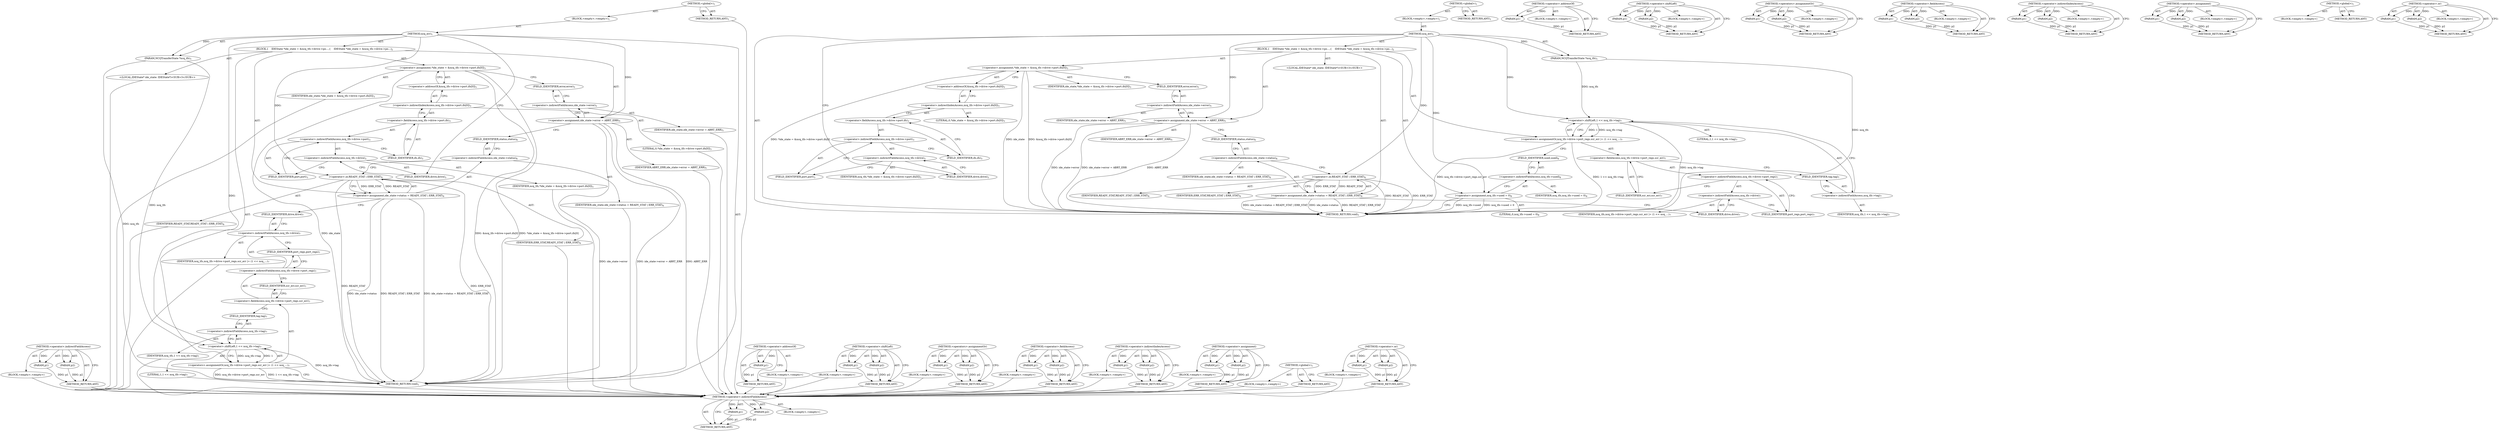 digraph "&lt;operator&gt;.or" {
vulnerable_89 [label=<(METHOD,&lt;operator&gt;.indirectFieldAccess)>];
vulnerable_90 [label=<(PARAM,p1)>];
vulnerable_91 [label=<(PARAM,p2)>];
vulnerable_92 [label=<(BLOCK,&lt;empty&gt;,&lt;empty&gt;)>];
vulnerable_93 [label=<(METHOD_RETURN,ANY)>];
vulnerable_6 [label=<(METHOD,&lt;global&gt;)<SUB>1</SUB>>];
vulnerable_7 [label=<(BLOCK,&lt;empty&gt;,&lt;empty&gt;)<SUB>1</SUB>>];
vulnerable_8 [label=<(METHOD,ncq_err)<SUB>1</SUB>>];
vulnerable_9 [label=<(PARAM,NCQTransferState *ncq_tfs)<SUB>1</SUB>>];
vulnerable_10 [label=<(BLOCK,{
    IDEState *ide_state = &amp;ncq_tfs-&gt;drive-&gt;po...,{
    IDEState *ide_state = &amp;ncq_tfs-&gt;drive-&gt;po...)<SUB>2</SUB>>];
vulnerable_11 [label="<(LOCAL,IDEState* ide_state: IDEState*)<SUB>3</SUB>>"];
vulnerable_12 [label=<(&lt;operator&gt;.assignment,*ide_state = &amp;ncq_tfs-&gt;drive-&gt;port.ifs[0])<SUB>3</SUB>>];
vulnerable_13 [label=<(IDENTIFIER,ide_state,*ide_state = &amp;ncq_tfs-&gt;drive-&gt;port.ifs[0])<SUB>3</SUB>>];
vulnerable_14 [label=<(&lt;operator&gt;.addressOf,&amp;ncq_tfs-&gt;drive-&gt;port.ifs[0])<SUB>3</SUB>>];
vulnerable_15 [label=<(&lt;operator&gt;.indirectIndexAccess,ncq_tfs-&gt;drive-&gt;port.ifs[0])<SUB>3</SUB>>];
vulnerable_16 [label=<(&lt;operator&gt;.fieldAccess,ncq_tfs-&gt;drive-&gt;port.ifs)<SUB>3</SUB>>];
vulnerable_17 [label=<(&lt;operator&gt;.indirectFieldAccess,ncq_tfs-&gt;drive-&gt;port)<SUB>3</SUB>>];
vulnerable_18 [label=<(&lt;operator&gt;.indirectFieldAccess,ncq_tfs-&gt;drive)<SUB>3</SUB>>];
vulnerable_19 [label=<(IDENTIFIER,ncq_tfs,*ide_state = &amp;ncq_tfs-&gt;drive-&gt;port.ifs[0])<SUB>3</SUB>>];
vulnerable_20 [label=<(FIELD_IDENTIFIER,drive,drive)<SUB>3</SUB>>];
vulnerable_21 [label=<(FIELD_IDENTIFIER,port,port)<SUB>3</SUB>>];
vulnerable_22 [label=<(FIELD_IDENTIFIER,ifs,ifs)<SUB>3</SUB>>];
vulnerable_23 [label=<(LITERAL,0,*ide_state = &amp;ncq_tfs-&gt;drive-&gt;port.ifs[0])<SUB>3</SUB>>];
vulnerable_24 [label=<(&lt;operator&gt;.assignment,ide_state-&gt;error = ABRT_ERR)<SUB>5</SUB>>];
vulnerable_25 [label=<(&lt;operator&gt;.indirectFieldAccess,ide_state-&gt;error)<SUB>5</SUB>>];
vulnerable_26 [label=<(IDENTIFIER,ide_state,ide_state-&gt;error = ABRT_ERR)<SUB>5</SUB>>];
vulnerable_27 [label=<(FIELD_IDENTIFIER,error,error)<SUB>5</SUB>>];
vulnerable_28 [label=<(IDENTIFIER,ABRT_ERR,ide_state-&gt;error = ABRT_ERR)<SUB>5</SUB>>];
vulnerable_29 [label=<(&lt;operator&gt;.assignment,ide_state-&gt;status = READY_STAT | ERR_STAT)<SUB>6</SUB>>];
vulnerable_30 [label=<(&lt;operator&gt;.indirectFieldAccess,ide_state-&gt;status)<SUB>6</SUB>>];
vulnerable_31 [label=<(IDENTIFIER,ide_state,ide_state-&gt;status = READY_STAT | ERR_STAT)<SUB>6</SUB>>];
vulnerable_32 [label=<(FIELD_IDENTIFIER,status,status)<SUB>6</SUB>>];
vulnerable_33 [label=<(&lt;operator&gt;.or,READY_STAT | ERR_STAT)<SUB>6</SUB>>];
vulnerable_34 [label=<(IDENTIFIER,READY_STAT,READY_STAT | ERR_STAT)<SUB>6</SUB>>];
vulnerable_35 [label=<(IDENTIFIER,ERR_STAT,READY_STAT | ERR_STAT)<SUB>6</SUB>>];
vulnerable_36 [label=<(&lt;operators&gt;.assignmentOr,ncq_tfs-&gt;drive-&gt;port_regs.scr_err |= (1 &lt;&lt; ncq_...)<SUB>7</SUB>>];
vulnerable_37 [label=<(&lt;operator&gt;.fieldAccess,ncq_tfs-&gt;drive-&gt;port_regs.scr_err)<SUB>7</SUB>>];
vulnerable_38 [label=<(&lt;operator&gt;.indirectFieldAccess,ncq_tfs-&gt;drive-&gt;port_regs)<SUB>7</SUB>>];
vulnerable_39 [label=<(&lt;operator&gt;.indirectFieldAccess,ncq_tfs-&gt;drive)<SUB>7</SUB>>];
vulnerable_40 [label=<(IDENTIFIER,ncq_tfs,ncq_tfs-&gt;drive-&gt;port_regs.scr_err |= (1 &lt;&lt; ncq_...)<SUB>7</SUB>>];
vulnerable_41 [label=<(FIELD_IDENTIFIER,drive,drive)<SUB>7</SUB>>];
vulnerable_42 [label=<(FIELD_IDENTIFIER,port_regs,port_regs)<SUB>7</SUB>>];
vulnerable_43 [label=<(FIELD_IDENTIFIER,scr_err,scr_err)<SUB>7</SUB>>];
vulnerable_44 [label=<(&lt;operator&gt;.shiftLeft,1 &lt;&lt; ncq_tfs-&gt;tag)<SUB>7</SUB>>];
vulnerable_45 [label=<(LITERAL,1,1 &lt;&lt; ncq_tfs-&gt;tag)<SUB>7</SUB>>];
vulnerable_46 [label=<(&lt;operator&gt;.indirectFieldAccess,ncq_tfs-&gt;tag)<SUB>7</SUB>>];
vulnerable_47 [label=<(IDENTIFIER,ncq_tfs,1 &lt;&lt; ncq_tfs-&gt;tag)<SUB>7</SUB>>];
vulnerable_48 [label=<(FIELD_IDENTIFIER,tag,tag)<SUB>7</SUB>>];
vulnerable_49 [label=<(METHOD_RETURN,void)<SUB>1</SUB>>];
vulnerable_51 [label=<(METHOD_RETURN,ANY)<SUB>1</SUB>>];
vulnerable_75 [label=<(METHOD,&lt;operator&gt;.addressOf)>];
vulnerable_76 [label=<(PARAM,p1)>];
vulnerable_77 [label=<(BLOCK,&lt;empty&gt;,&lt;empty&gt;)>];
vulnerable_78 [label=<(METHOD_RETURN,ANY)>];
vulnerable_104 [label=<(METHOD,&lt;operator&gt;.shiftLeft)>];
vulnerable_105 [label=<(PARAM,p1)>];
vulnerable_106 [label=<(PARAM,p2)>];
vulnerable_107 [label=<(BLOCK,&lt;empty&gt;,&lt;empty&gt;)>];
vulnerable_108 [label=<(METHOD_RETURN,ANY)>];
vulnerable_99 [label=<(METHOD,&lt;operators&gt;.assignmentOr)>];
vulnerable_100 [label=<(PARAM,p1)>];
vulnerable_101 [label=<(PARAM,p2)>];
vulnerable_102 [label=<(BLOCK,&lt;empty&gt;,&lt;empty&gt;)>];
vulnerable_103 [label=<(METHOD_RETURN,ANY)>];
vulnerable_84 [label=<(METHOD,&lt;operator&gt;.fieldAccess)>];
vulnerable_85 [label=<(PARAM,p1)>];
vulnerable_86 [label=<(PARAM,p2)>];
vulnerable_87 [label=<(BLOCK,&lt;empty&gt;,&lt;empty&gt;)>];
vulnerable_88 [label=<(METHOD_RETURN,ANY)>];
vulnerable_79 [label=<(METHOD,&lt;operator&gt;.indirectIndexAccess)>];
vulnerable_80 [label=<(PARAM,p1)>];
vulnerable_81 [label=<(PARAM,p2)>];
vulnerable_82 [label=<(BLOCK,&lt;empty&gt;,&lt;empty&gt;)>];
vulnerable_83 [label=<(METHOD_RETURN,ANY)>];
vulnerable_70 [label=<(METHOD,&lt;operator&gt;.assignment)>];
vulnerable_71 [label=<(PARAM,p1)>];
vulnerable_72 [label=<(PARAM,p2)>];
vulnerable_73 [label=<(BLOCK,&lt;empty&gt;,&lt;empty&gt;)>];
vulnerable_74 [label=<(METHOD_RETURN,ANY)>];
vulnerable_64 [label=<(METHOD,&lt;global&gt;)<SUB>1</SUB>>];
vulnerable_65 [label=<(BLOCK,&lt;empty&gt;,&lt;empty&gt;)>];
vulnerable_66 [label=<(METHOD_RETURN,ANY)>];
vulnerable_94 [label=<(METHOD,&lt;operator&gt;.or)>];
vulnerable_95 [label=<(PARAM,p1)>];
vulnerable_96 [label=<(PARAM,p2)>];
vulnerable_97 [label=<(BLOCK,&lt;empty&gt;,&lt;empty&gt;)>];
vulnerable_98 [label=<(METHOD_RETURN,ANY)>];
fixed_94 [label=<(METHOD,&lt;operator&gt;.indirectFieldAccess)>];
fixed_95 [label=<(PARAM,p1)>];
fixed_96 [label=<(PARAM,p2)>];
fixed_97 [label=<(BLOCK,&lt;empty&gt;,&lt;empty&gt;)>];
fixed_98 [label=<(METHOD_RETURN,ANY)>];
fixed_6 [label=<(METHOD,&lt;global&gt;)<SUB>1</SUB>>];
fixed_7 [label=<(BLOCK,&lt;empty&gt;,&lt;empty&gt;)<SUB>1</SUB>>];
fixed_8 [label=<(METHOD,ncq_err)<SUB>1</SUB>>];
fixed_9 [label=<(PARAM,NCQTransferState *ncq_tfs)<SUB>1</SUB>>];
fixed_10 [label=<(BLOCK,{
    IDEState *ide_state = &amp;ncq_tfs-&gt;drive-&gt;po...,{
    IDEState *ide_state = &amp;ncq_tfs-&gt;drive-&gt;po...)<SUB>2</SUB>>];
fixed_11 [label="<(LOCAL,IDEState* ide_state: IDEState*)<SUB>3</SUB>>"];
fixed_12 [label=<(&lt;operator&gt;.assignment,*ide_state = &amp;ncq_tfs-&gt;drive-&gt;port.ifs[0])<SUB>3</SUB>>];
fixed_13 [label=<(IDENTIFIER,ide_state,*ide_state = &amp;ncq_tfs-&gt;drive-&gt;port.ifs[0])<SUB>3</SUB>>];
fixed_14 [label=<(&lt;operator&gt;.addressOf,&amp;ncq_tfs-&gt;drive-&gt;port.ifs[0])<SUB>3</SUB>>];
fixed_15 [label=<(&lt;operator&gt;.indirectIndexAccess,ncq_tfs-&gt;drive-&gt;port.ifs[0])<SUB>3</SUB>>];
fixed_16 [label=<(&lt;operator&gt;.fieldAccess,ncq_tfs-&gt;drive-&gt;port.ifs)<SUB>3</SUB>>];
fixed_17 [label=<(&lt;operator&gt;.indirectFieldAccess,ncq_tfs-&gt;drive-&gt;port)<SUB>3</SUB>>];
fixed_18 [label=<(&lt;operator&gt;.indirectFieldAccess,ncq_tfs-&gt;drive)<SUB>3</SUB>>];
fixed_19 [label=<(IDENTIFIER,ncq_tfs,*ide_state = &amp;ncq_tfs-&gt;drive-&gt;port.ifs[0])<SUB>3</SUB>>];
fixed_20 [label=<(FIELD_IDENTIFIER,drive,drive)<SUB>3</SUB>>];
fixed_21 [label=<(FIELD_IDENTIFIER,port,port)<SUB>3</SUB>>];
fixed_22 [label=<(FIELD_IDENTIFIER,ifs,ifs)<SUB>3</SUB>>];
fixed_23 [label=<(LITERAL,0,*ide_state = &amp;ncq_tfs-&gt;drive-&gt;port.ifs[0])<SUB>3</SUB>>];
fixed_24 [label=<(&lt;operator&gt;.assignment,ide_state-&gt;error = ABRT_ERR)<SUB>5</SUB>>];
fixed_25 [label=<(&lt;operator&gt;.indirectFieldAccess,ide_state-&gt;error)<SUB>5</SUB>>];
fixed_26 [label=<(IDENTIFIER,ide_state,ide_state-&gt;error = ABRT_ERR)<SUB>5</SUB>>];
fixed_27 [label=<(FIELD_IDENTIFIER,error,error)<SUB>5</SUB>>];
fixed_28 [label=<(IDENTIFIER,ABRT_ERR,ide_state-&gt;error = ABRT_ERR)<SUB>5</SUB>>];
fixed_29 [label=<(&lt;operator&gt;.assignment,ide_state-&gt;status = READY_STAT | ERR_STAT)<SUB>6</SUB>>];
fixed_30 [label=<(&lt;operator&gt;.indirectFieldAccess,ide_state-&gt;status)<SUB>6</SUB>>];
fixed_31 [label=<(IDENTIFIER,ide_state,ide_state-&gt;status = READY_STAT | ERR_STAT)<SUB>6</SUB>>];
fixed_32 [label=<(FIELD_IDENTIFIER,status,status)<SUB>6</SUB>>];
fixed_33 [label=<(&lt;operator&gt;.or,READY_STAT | ERR_STAT)<SUB>6</SUB>>];
fixed_34 [label=<(IDENTIFIER,READY_STAT,READY_STAT | ERR_STAT)<SUB>6</SUB>>];
fixed_35 [label=<(IDENTIFIER,ERR_STAT,READY_STAT | ERR_STAT)<SUB>6</SUB>>];
fixed_36 [label=<(&lt;operators&gt;.assignmentOr,ncq_tfs-&gt;drive-&gt;port_regs.scr_err |= (1 &lt;&lt; ncq_...)<SUB>7</SUB>>];
fixed_37 [label=<(&lt;operator&gt;.fieldAccess,ncq_tfs-&gt;drive-&gt;port_regs.scr_err)<SUB>7</SUB>>];
fixed_38 [label=<(&lt;operator&gt;.indirectFieldAccess,ncq_tfs-&gt;drive-&gt;port_regs)<SUB>7</SUB>>];
fixed_39 [label=<(&lt;operator&gt;.indirectFieldAccess,ncq_tfs-&gt;drive)<SUB>7</SUB>>];
fixed_40 [label=<(IDENTIFIER,ncq_tfs,ncq_tfs-&gt;drive-&gt;port_regs.scr_err |= (1 &lt;&lt; ncq_...)<SUB>7</SUB>>];
fixed_41 [label=<(FIELD_IDENTIFIER,drive,drive)<SUB>7</SUB>>];
fixed_42 [label=<(FIELD_IDENTIFIER,port_regs,port_regs)<SUB>7</SUB>>];
fixed_43 [label=<(FIELD_IDENTIFIER,scr_err,scr_err)<SUB>7</SUB>>];
fixed_44 [label=<(&lt;operator&gt;.shiftLeft,1 &lt;&lt; ncq_tfs-&gt;tag)<SUB>7</SUB>>];
fixed_45 [label=<(LITERAL,1,1 &lt;&lt; ncq_tfs-&gt;tag)<SUB>7</SUB>>];
fixed_46 [label=<(&lt;operator&gt;.indirectFieldAccess,ncq_tfs-&gt;tag)<SUB>7</SUB>>];
fixed_47 [label=<(IDENTIFIER,ncq_tfs,1 &lt;&lt; ncq_tfs-&gt;tag)<SUB>7</SUB>>];
fixed_48 [label=<(FIELD_IDENTIFIER,tag,tag)<SUB>7</SUB>>];
fixed_49 [label=<(&lt;operator&gt;.assignment,ncq_tfs-&gt;used = 0)<SUB>8</SUB>>];
fixed_50 [label=<(&lt;operator&gt;.indirectFieldAccess,ncq_tfs-&gt;used)<SUB>8</SUB>>];
fixed_51 [label=<(IDENTIFIER,ncq_tfs,ncq_tfs-&gt;used = 0)<SUB>8</SUB>>];
fixed_52 [label=<(FIELD_IDENTIFIER,used,used)<SUB>8</SUB>>];
fixed_53 [label=<(LITERAL,0,ncq_tfs-&gt;used = 0)<SUB>8</SUB>>];
fixed_54 [label=<(METHOD_RETURN,void)<SUB>1</SUB>>];
fixed_56 [label=<(METHOD_RETURN,ANY)<SUB>1</SUB>>];
fixed_80 [label=<(METHOD,&lt;operator&gt;.addressOf)>];
fixed_81 [label=<(PARAM,p1)>];
fixed_82 [label=<(BLOCK,&lt;empty&gt;,&lt;empty&gt;)>];
fixed_83 [label=<(METHOD_RETURN,ANY)>];
fixed_109 [label=<(METHOD,&lt;operator&gt;.shiftLeft)>];
fixed_110 [label=<(PARAM,p1)>];
fixed_111 [label=<(PARAM,p2)>];
fixed_112 [label=<(BLOCK,&lt;empty&gt;,&lt;empty&gt;)>];
fixed_113 [label=<(METHOD_RETURN,ANY)>];
fixed_104 [label=<(METHOD,&lt;operators&gt;.assignmentOr)>];
fixed_105 [label=<(PARAM,p1)>];
fixed_106 [label=<(PARAM,p2)>];
fixed_107 [label=<(BLOCK,&lt;empty&gt;,&lt;empty&gt;)>];
fixed_108 [label=<(METHOD_RETURN,ANY)>];
fixed_89 [label=<(METHOD,&lt;operator&gt;.fieldAccess)>];
fixed_90 [label=<(PARAM,p1)>];
fixed_91 [label=<(PARAM,p2)>];
fixed_92 [label=<(BLOCK,&lt;empty&gt;,&lt;empty&gt;)>];
fixed_93 [label=<(METHOD_RETURN,ANY)>];
fixed_84 [label=<(METHOD,&lt;operator&gt;.indirectIndexAccess)>];
fixed_85 [label=<(PARAM,p1)>];
fixed_86 [label=<(PARAM,p2)>];
fixed_87 [label=<(BLOCK,&lt;empty&gt;,&lt;empty&gt;)>];
fixed_88 [label=<(METHOD_RETURN,ANY)>];
fixed_75 [label=<(METHOD,&lt;operator&gt;.assignment)>];
fixed_76 [label=<(PARAM,p1)>];
fixed_77 [label=<(PARAM,p2)>];
fixed_78 [label=<(BLOCK,&lt;empty&gt;,&lt;empty&gt;)>];
fixed_79 [label=<(METHOD_RETURN,ANY)>];
fixed_69 [label=<(METHOD,&lt;global&gt;)<SUB>1</SUB>>];
fixed_70 [label=<(BLOCK,&lt;empty&gt;,&lt;empty&gt;)>];
fixed_71 [label=<(METHOD_RETURN,ANY)>];
fixed_99 [label=<(METHOD,&lt;operator&gt;.or)>];
fixed_100 [label=<(PARAM,p1)>];
fixed_101 [label=<(PARAM,p2)>];
fixed_102 [label=<(BLOCK,&lt;empty&gt;,&lt;empty&gt;)>];
fixed_103 [label=<(METHOD_RETURN,ANY)>];
vulnerable_89 -> vulnerable_90  [key=0, label="AST: "];
vulnerable_89 -> vulnerable_90  [key=1, label="DDG: "];
vulnerable_89 -> vulnerable_92  [key=0, label="AST: "];
vulnerable_89 -> vulnerable_91  [key=0, label="AST: "];
vulnerable_89 -> vulnerable_91  [key=1, label="DDG: "];
vulnerable_89 -> vulnerable_93  [key=0, label="AST: "];
vulnerable_89 -> vulnerable_93  [key=1, label="CFG: "];
vulnerable_90 -> vulnerable_93  [key=0, label="DDG: p1"];
vulnerable_91 -> vulnerable_93  [key=0, label="DDG: p2"];
vulnerable_92 -> fixed_94  [key=0];
vulnerable_93 -> fixed_94  [key=0];
vulnerable_6 -> vulnerable_7  [key=0, label="AST: "];
vulnerable_6 -> vulnerable_51  [key=0, label="AST: "];
vulnerable_6 -> vulnerable_51  [key=1, label="CFG: "];
vulnerable_7 -> vulnerable_8  [key=0, label="AST: "];
vulnerable_8 -> vulnerable_9  [key=0, label="AST: "];
vulnerable_8 -> vulnerable_9  [key=1, label="DDG: "];
vulnerable_8 -> vulnerable_10  [key=0, label="AST: "];
vulnerable_8 -> vulnerable_49  [key=0, label="AST: "];
vulnerable_8 -> vulnerable_20  [key=0, label="CFG: "];
vulnerable_8 -> vulnerable_24  [key=0, label="DDG: "];
vulnerable_8 -> vulnerable_33  [key=0, label="DDG: "];
vulnerable_8 -> vulnerable_44  [key=0, label="DDG: "];
vulnerable_9 -> vulnerable_49  [key=0, label="DDG: ncq_tfs"];
vulnerable_9 -> vulnerable_44  [key=0, label="DDG: ncq_tfs"];
vulnerable_10 -> vulnerable_11  [key=0, label="AST: "];
vulnerable_10 -> vulnerable_12  [key=0, label="AST: "];
vulnerable_10 -> vulnerable_24  [key=0, label="AST: "];
vulnerable_10 -> vulnerable_29  [key=0, label="AST: "];
vulnerable_10 -> vulnerable_36  [key=0, label="AST: "];
vulnerable_11 -> fixed_94  [key=0];
vulnerable_12 -> vulnerable_13  [key=0, label="AST: "];
vulnerable_12 -> vulnerable_14  [key=0, label="AST: "];
vulnerable_12 -> vulnerable_27  [key=0, label="CFG: "];
vulnerable_12 -> vulnerable_49  [key=0, label="DDG: ide_state"];
vulnerable_12 -> vulnerable_49  [key=1, label="DDG: &amp;ncq_tfs-&gt;drive-&gt;port.ifs[0]"];
vulnerable_12 -> vulnerable_49  [key=2, label="DDG: *ide_state = &amp;ncq_tfs-&gt;drive-&gt;port.ifs[0]"];
vulnerable_13 -> fixed_94  [key=0];
vulnerable_14 -> vulnerable_15  [key=0, label="AST: "];
vulnerable_14 -> vulnerable_12  [key=0, label="CFG: "];
vulnerable_15 -> vulnerable_16  [key=0, label="AST: "];
vulnerable_15 -> vulnerable_23  [key=0, label="AST: "];
vulnerable_15 -> vulnerable_14  [key=0, label="CFG: "];
vulnerable_16 -> vulnerable_17  [key=0, label="AST: "];
vulnerable_16 -> vulnerable_22  [key=0, label="AST: "];
vulnerable_16 -> vulnerable_15  [key=0, label="CFG: "];
vulnerable_17 -> vulnerable_18  [key=0, label="AST: "];
vulnerable_17 -> vulnerable_21  [key=0, label="AST: "];
vulnerable_17 -> vulnerable_22  [key=0, label="CFG: "];
vulnerable_18 -> vulnerable_19  [key=0, label="AST: "];
vulnerable_18 -> vulnerable_20  [key=0, label="AST: "];
vulnerable_18 -> vulnerable_21  [key=0, label="CFG: "];
vulnerable_19 -> fixed_94  [key=0];
vulnerable_20 -> vulnerable_18  [key=0, label="CFG: "];
vulnerable_21 -> vulnerable_17  [key=0, label="CFG: "];
vulnerable_22 -> vulnerable_16  [key=0, label="CFG: "];
vulnerable_23 -> fixed_94  [key=0];
vulnerable_24 -> vulnerable_25  [key=0, label="AST: "];
vulnerable_24 -> vulnerable_28  [key=0, label="AST: "];
vulnerable_24 -> vulnerable_32  [key=0, label="CFG: "];
vulnerable_24 -> vulnerable_49  [key=0, label="DDG: ide_state-&gt;error"];
vulnerable_24 -> vulnerable_49  [key=1, label="DDG: ide_state-&gt;error = ABRT_ERR"];
vulnerable_24 -> vulnerable_49  [key=2, label="DDG: ABRT_ERR"];
vulnerable_25 -> vulnerable_26  [key=0, label="AST: "];
vulnerable_25 -> vulnerable_27  [key=0, label="AST: "];
vulnerable_25 -> vulnerable_24  [key=0, label="CFG: "];
vulnerable_26 -> fixed_94  [key=0];
vulnerable_27 -> vulnerable_25  [key=0, label="CFG: "];
vulnerable_28 -> fixed_94  [key=0];
vulnerable_29 -> vulnerable_30  [key=0, label="AST: "];
vulnerable_29 -> vulnerable_33  [key=0, label="AST: "];
vulnerable_29 -> vulnerable_41  [key=0, label="CFG: "];
vulnerable_29 -> vulnerable_49  [key=0, label="DDG: ide_state-&gt;status"];
vulnerable_29 -> vulnerable_49  [key=1, label="DDG: READY_STAT | ERR_STAT"];
vulnerable_29 -> vulnerable_49  [key=2, label="DDG: ide_state-&gt;status = READY_STAT | ERR_STAT"];
vulnerable_30 -> vulnerable_31  [key=0, label="AST: "];
vulnerable_30 -> vulnerable_32  [key=0, label="AST: "];
vulnerable_30 -> vulnerable_33  [key=0, label="CFG: "];
vulnerable_31 -> fixed_94  [key=0];
vulnerable_32 -> vulnerable_30  [key=0, label="CFG: "];
vulnerable_33 -> vulnerable_34  [key=0, label="AST: "];
vulnerable_33 -> vulnerable_35  [key=0, label="AST: "];
vulnerable_33 -> vulnerable_29  [key=0, label="CFG: "];
vulnerable_33 -> vulnerable_29  [key=1, label="DDG: READY_STAT"];
vulnerable_33 -> vulnerable_29  [key=2, label="DDG: ERR_STAT"];
vulnerable_33 -> vulnerable_49  [key=0, label="DDG: READY_STAT"];
vulnerable_33 -> vulnerable_49  [key=1, label="DDG: ERR_STAT"];
vulnerable_34 -> fixed_94  [key=0];
vulnerable_35 -> fixed_94  [key=0];
vulnerable_36 -> vulnerable_37  [key=0, label="AST: "];
vulnerable_36 -> vulnerable_44  [key=0, label="AST: "];
vulnerable_36 -> vulnerable_49  [key=0, label="CFG: "];
vulnerable_36 -> vulnerable_49  [key=1, label="DDG: ncq_tfs-&gt;drive-&gt;port_regs.scr_err"];
vulnerable_36 -> vulnerable_49  [key=2, label="DDG: 1 &lt;&lt; ncq_tfs-&gt;tag"];
vulnerable_37 -> vulnerable_38  [key=0, label="AST: "];
vulnerable_37 -> vulnerable_43  [key=0, label="AST: "];
vulnerable_37 -> vulnerable_48  [key=0, label="CFG: "];
vulnerable_38 -> vulnerable_39  [key=0, label="AST: "];
vulnerable_38 -> vulnerable_42  [key=0, label="AST: "];
vulnerable_38 -> vulnerable_43  [key=0, label="CFG: "];
vulnerable_39 -> vulnerable_40  [key=0, label="AST: "];
vulnerable_39 -> vulnerable_41  [key=0, label="AST: "];
vulnerable_39 -> vulnerable_42  [key=0, label="CFG: "];
vulnerable_40 -> fixed_94  [key=0];
vulnerable_41 -> vulnerable_39  [key=0, label="CFG: "];
vulnerable_42 -> vulnerable_38  [key=0, label="CFG: "];
vulnerable_43 -> vulnerable_37  [key=0, label="CFG: "];
vulnerable_44 -> vulnerable_45  [key=0, label="AST: "];
vulnerable_44 -> vulnerable_46  [key=0, label="AST: "];
vulnerable_44 -> vulnerable_36  [key=0, label="CFG: "];
vulnerable_44 -> vulnerable_36  [key=1, label="DDG: 1"];
vulnerable_44 -> vulnerable_36  [key=2, label="DDG: ncq_tfs-&gt;tag"];
vulnerable_44 -> vulnerable_49  [key=0, label="DDG: ncq_tfs-&gt;tag"];
vulnerable_45 -> fixed_94  [key=0];
vulnerable_46 -> vulnerable_47  [key=0, label="AST: "];
vulnerable_46 -> vulnerable_48  [key=0, label="AST: "];
vulnerable_46 -> vulnerable_44  [key=0, label="CFG: "];
vulnerable_47 -> fixed_94  [key=0];
vulnerable_48 -> vulnerable_46  [key=0, label="CFG: "];
vulnerable_49 -> fixed_94  [key=0];
vulnerable_51 -> fixed_94  [key=0];
vulnerable_75 -> vulnerable_76  [key=0, label="AST: "];
vulnerable_75 -> vulnerable_76  [key=1, label="DDG: "];
vulnerable_75 -> vulnerable_77  [key=0, label="AST: "];
vulnerable_75 -> vulnerable_78  [key=0, label="AST: "];
vulnerable_75 -> vulnerable_78  [key=1, label="CFG: "];
vulnerable_76 -> vulnerable_78  [key=0, label="DDG: p1"];
vulnerable_77 -> fixed_94  [key=0];
vulnerable_78 -> fixed_94  [key=0];
vulnerable_104 -> vulnerable_105  [key=0, label="AST: "];
vulnerable_104 -> vulnerable_105  [key=1, label="DDG: "];
vulnerable_104 -> vulnerable_107  [key=0, label="AST: "];
vulnerable_104 -> vulnerable_106  [key=0, label="AST: "];
vulnerable_104 -> vulnerable_106  [key=1, label="DDG: "];
vulnerable_104 -> vulnerable_108  [key=0, label="AST: "];
vulnerable_104 -> vulnerable_108  [key=1, label="CFG: "];
vulnerable_105 -> vulnerable_108  [key=0, label="DDG: p1"];
vulnerable_106 -> vulnerable_108  [key=0, label="DDG: p2"];
vulnerable_107 -> fixed_94  [key=0];
vulnerable_108 -> fixed_94  [key=0];
vulnerable_99 -> vulnerable_100  [key=0, label="AST: "];
vulnerable_99 -> vulnerable_100  [key=1, label="DDG: "];
vulnerable_99 -> vulnerable_102  [key=0, label="AST: "];
vulnerable_99 -> vulnerable_101  [key=0, label="AST: "];
vulnerable_99 -> vulnerable_101  [key=1, label="DDG: "];
vulnerable_99 -> vulnerable_103  [key=0, label="AST: "];
vulnerable_99 -> vulnerable_103  [key=1, label="CFG: "];
vulnerable_100 -> vulnerable_103  [key=0, label="DDG: p1"];
vulnerable_101 -> vulnerable_103  [key=0, label="DDG: p2"];
vulnerable_102 -> fixed_94  [key=0];
vulnerable_103 -> fixed_94  [key=0];
vulnerable_84 -> vulnerable_85  [key=0, label="AST: "];
vulnerable_84 -> vulnerable_85  [key=1, label="DDG: "];
vulnerable_84 -> vulnerable_87  [key=0, label="AST: "];
vulnerable_84 -> vulnerable_86  [key=0, label="AST: "];
vulnerable_84 -> vulnerable_86  [key=1, label="DDG: "];
vulnerable_84 -> vulnerable_88  [key=0, label="AST: "];
vulnerable_84 -> vulnerable_88  [key=1, label="CFG: "];
vulnerable_85 -> vulnerable_88  [key=0, label="DDG: p1"];
vulnerable_86 -> vulnerable_88  [key=0, label="DDG: p2"];
vulnerable_87 -> fixed_94  [key=0];
vulnerable_88 -> fixed_94  [key=0];
vulnerable_79 -> vulnerable_80  [key=0, label="AST: "];
vulnerable_79 -> vulnerable_80  [key=1, label="DDG: "];
vulnerable_79 -> vulnerable_82  [key=0, label="AST: "];
vulnerable_79 -> vulnerable_81  [key=0, label="AST: "];
vulnerable_79 -> vulnerable_81  [key=1, label="DDG: "];
vulnerable_79 -> vulnerable_83  [key=0, label="AST: "];
vulnerable_79 -> vulnerable_83  [key=1, label="CFG: "];
vulnerable_80 -> vulnerable_83  [key=0, label="DDG: p1"];
vulnerable_81 -> vulnerable_83  [key=0, label="DDG: p2"];
vulnerable_82 -> fixed_94  [key=0];
vulnerable_83 -> fixed_94  [key=0];
vulnerable_70 -> vulnerable_71  [key=0, label="AST: "];
vulnerable_70 -> vulnerable_71  [key=1, label="DDG: "];
vulnerable_70 -> vulnerable_73  [key=0, label="AST: "];
vulnerable_70 -> vulnerable_72  [key=0, label="AST: "];
vulnerable_70 -> vulnerable_72  [key=1, label="DDG: "];
vulnerable_70 -> vulnerable_74  [key=0, label="AST: "];
vulnerable_70 -> vulnerable_74  [key=1, label="CFG: "];
vulnerable_71 -> vulnerable_74  [key=0, label="DDG: p1"];
vulnerable_72 -> vulnerable_74  [key=0, label="DDG: p2"];
vulnerable_73 -> fixed_94  [key=0];
vulnerable_74 -> fixed_94  [key=0];
vulnerable_64 -> vulnerable_65  [key=0, label="AST: "];
vulnerable_64 -> vulnerable_66  [key=0, label="AST: "];
vulnerable_64 -> vulnerable_66  [key=1, label="CFG: "];
vulnerable_65 -> fixed_94  [key=0];
vulnerable_66 -> fixed_94  [key=0];
vulnerable_94 -> vulnerable_95  [key=0, label="AST: "];
vulnerable_94 -> vulnerable_95  [key=1, label="DDG: "];
vulnerable_94 -> vulnerable_97  [key=0, label="AST: "];
vulnerable_94 -> vulnerable_96  [key=0, label="AST: "];
vulnerable_94 -> vulnerable_96  [key=1, label="DDG: "];
vulnerable_94 -> vulnerable_98  [key=0, label="AST: "];
vulnerable_94 -> vulnerable_98  [key=1, label="CFG: "];
vulnerable_95 -> vulnerable_98  [key=0, label="DDG: p1"];
vulnerable_96 -> vulnerable_98  [key=0, label="DDG: p2"];
vulnerable_97 -> fixed_94  [key=0];
vulnerable_98 -> fixed_94  [key=0];
fixed_94 -> fixed_95  [key=0, label="AST: "];
fixed_94 -> fixed_95  [key=1, label="DDG: "];
fixed_94 -> fixed_97  [key=0, label="AST: "];
fixed_94 -> fixed_96  [key=0, label="AST: "];
fixed_94 -> fixed_96  [key=1, label="DDG: "];
fixed_94 -> fixed_98  [key=0, label="AST: "];
fixed_94 -> fixed_98  [key=1, label="CFG: "];
fixed_95 -> fixed_98  [key=0, label="DDG: p1"];
fixed_96 -> fixed_98  [key=0, label="DDG: p2"];
fixed_6 -> fixed_7  [key=0, label="AST: "];
fixed_6 -> fixed_56  [key=0, label="AST: "];
fixed_6 -> fixed_56  [key=1, label="CFG: "];
fixed_7 -> fixed_8  [key=0, label="AST: "];
fixed_8 -> fixed_9  [key=0, label="AST: "];
fixed_8 -> fixed_9  [key=1, label="DDG: "];
fixed_8 -> fixed_10  [key=0, label="AST: "];
fixed_8 -> fixed_54  [key=0, label="AST: "];
fixed_8 -> fixed_20  [key=0, label="CFG: "];
fixed_8 -> fixed_24  [key=0, label="DDG: "];
fixed_8 -> fixed_49  [key=0, label="DDG: "];
fixed_8 -> fixed_33  [key=0, label="DDG: "];
fixed_8 -> fixed_44  [key=0, label="DDG: "];
fixed_9 -> fixed_54  [key=0, label="DDG: ncq_tfs"];
fixed_9 -> fixed_44  [key=0, label="DDG: ncq_tfs"];
fixed_10 -> fixed_11  [key=0, label="AST: "];
fixed_10 -> fixed_12  [key=0, label="AST: "];
fixed_10 -> fixed_24  [key=0, label="AST: "];
fixed_10 -> fixed_29  [key=0, label="AST: "];
fixed_10 -> fixed_36  [key=0, label="AST: "];
fixed_10 -> fixed_49  [key=0, label="AST: "];
fixed_12 -> fixed_13  [key=0, label="AST: "];
fixed_12 -> fixed_14  [key=0, label="AST: "];
fixed_12 -> fixed_27  [key=0, label="CFG: "];
fixed_12 -> fixed_54  [key=0, label="DDG: ide_state"];
fixed_12 -> fixed_54  [key=1, label="DDG: &amp;ncq_tfs-&gt;drive-&gt;port.ifs[0]"];
fixed_12 -> fixed_54  [key=2, label="DDG: *ide_state = &amp;ncq_tfs-&gt;drive-&gt;port.ifs[0]"];
fixed_14 -> fixed_15  [key=0, label="AST: "];
fixed_14 -> fixed_12  [key=0, label="CFG: "];
fixed_15 -> fixed_16  [key=0, label="AST: "];
fixed_15 -> fixed_23  [key=0, label="AST: "];
fixed_15 -> fixed_14  [key=0, label="CFG: "];
fixed_16 -> fixed_17  [key=0, label="AST: "];
fixed_16 -> fixed_22  [key=0, label="AST: "];
fixed_16 -> fixed_15  [key=0, label="CFG: "];
fixed_17 -> fixed_18  [key=0, label="AST: "];
fixed_17 -> fixed_21  [key=0, label="AST: "];
fixed_17 -> fixed_22  [key=0, label="CFG: "];
fixed_18 -> fixed_19  [key=0, label="AST: "];
fixed_18 -> fixed_20  [key=0, label="AST: "];
fixed_18 -> fixed_21  [key=0, label="CFG: "];
fixed_20 -> fixed_18  [key=0, label="CFG: "];
fixed_21 -> fixed_17  [key=0, label="CFG: "];
fixed_22 -> fixed_16  [key=0, label="CFG: "];
fixed_24 -> fixed_25  [key=0, label="AST: "];
fixed_24 -> fixed_28  [key=0, label="AST: "];
fixed_24 -> fixed_32  [key=0, label="CFG: "];
fixed_24 -> fixed_54  [key=0, label="DDG: ide_state-&gt;error"];
fixed_24 -> fixed_54  [key=1, label="DDG: ide_state-&gt;error = ABRT_ERR"];
fixed_24 -> fixed_54  [key=2, label="DDG: ABRT_ERR"];
fixed_25 -> fixed_26  [key=0, label="AST: "];
fixed_25 -> fixed_27  [key=0, label="AST: "];
fixed_25 -> fixed_24  [key=0, label="CFG: "];
fixed_27 -> fixed_25  [key=0, label="CFG: "];
fixed_29 -> fixed_30  [key=0, label="AST: "];
fixed_29 -> fixed_33  [key=0, label="AST: "];
fixed_29 -> fixed_41  [key=0, label="CFG: "];
fixed_29 -> fixed_54  [key=0, label="DDG: ide_state-&gt;status"];
fixed_29 -> fixed_54  [key=1, label="DDG: READY_STAT | ERR_STAT"];
fixed_29 -> fixed_54  [key=2, label="DDG: ide_state-&gt;status = READY_STAT | ERR_STAT"];
fixed_30 -> fixed_31  [key=0, label="AST: "];
fixed_30 -> fixed_32  [key=0, label="AST: "];
fixed_30 -> fixed_33  [key=0, label="CFG: "];
fixed_32 -> fixed_30  [key=0, label="CFG: "];
fixed_33 -> fixed_34  [key=0, label="AST: "];
fixed_33 -> fixed_35  [key=0, label="AST: "];
fixed_33 -> fixed_29  [key=0, label="CFG: "];
fixed_33 -> fixed_29  [key=1, label="DDG: READY_STAT"];
fixed_33 -> fixed_29  [key=2, label="DDG: ERR_STAT"];
fixed_33 -> fixed_54  [key=0, label="DDG: READY_STAT"];
fixed_33 -> fixed_54  [key=1, label="DDG: ERR_STAT"];
fixed_36 -> fixed_37  [key=0, label="AST: "];
fixed_36 -> fixed_44  [key=0, label="AST: "];
fixed_36 -> fixed_52  [key=0, label="CFG: "];
fixed_36 -> fixed_54  [key=0, label="DDG: ncq_tfs-&gt;drive-&gt;port_regs.scr_err"];
fixed_36 -> fixed_54  [key=1, label="DDG: 1 &lt;&lt; ncq_tfs-&gt;tag"];
fixed_37 -> fixed_38  [key=0, label="AST: "];
fixed_37 -> fixed_43  [key=0, label="AST: "];
fixed_37 -> fixed_48  [key=0, label="CFG: "];
fixed_38 -> fixed_39  [key=0, label="AST: "];
fixed_38 -> fixed_42  [key=0, label="AST: "];
fixed_38 -> fixed_43  [key=0, label="CFG: "];
fixed_39 -> fixed_40  [key=0, label="AST: "];
fixed_39 -> fixed_41  [key=0, label="AST: "];
fixed_39 -> fixed_42  [key=0, label="CFG: "];
fixed_41 -> fixed_39  [key=0, label="CFG: "];
fixed_42 -> fixed_38  [key=0, label="CFG: "];
fixed_43 -> fixed_37  [key=0, label="CFG: "];
fixed_44 -> fixed_45  [key=0, label="AST: "];
fixed_44 -> fixed_46  [key=0, label="AST: "];
fixed_44 -> fixed_36  [key=0, label="CFG: "];
fixed_44 -> fixed_36  [key=1, label="DDG: 1"];
fixed_44 -> fixed_36  [key=2, label="DDG: ncq_tfs-&gt;tag"];
fixed_44 -> fixed_54  [key=0, label="DDG: ncq_tfs-&gt;tag"];
fixed_46 -> fixed_47  [key=0, label="AST: "];
fixed_46 -> fixed_48  [key=0, label="AST: "];
fixed_46 -> fixed_44  [key=0, label="CFG: "];
fixed_48 -> fixed_46  [key=0, label="CFG: "];
fixed_49 -> fixed_50  [key=0, label="AST: "];
fixed_49 -> fixed_53  [key=0, label="AST: "];
fixed_49 -> fixed_54  [key=0, label="CFG: "];
fixed_49 -> fixed_54  [key=1, label="DDG: ncq_tfs-&gt;used"];
fixed_49 -> fixed_54  [key=2, label="DDG: ncq_tfs-&gt;used = 0"];
fixed_50 -> fixed_51  [key=0, label="AST: "];
fixed_50 -> fixed_52  [key=0, label="AST: "];
fixed_50 -> fixed_49  [key=0, label="CFG: "];
fixed_52 -> fixed_50  [key=0, label="CFG: "];
fixed_80 -> fixed_81  [key=0, label="AST: "];
fixed_80 -> fixed_81  [key=1, label="DDG: "];
fixed_80 -> fixed_82  [key=0, label="AST: "];
fixed_80 -> fixed_83  [key=0, label="AST: "];
fixed_80 -> fixed_83  [key=1, label="CFG: "];
fixed_81 -> fixed_83  [key=0, label="DDG: p1"];
fixed_109 -> fixed_110  [key=0, label="AST: "];
fixed_109 -> fixed_110  [key=1, label="DDG: "];
fixed_109 -> fixed_112  [key=0, label="AST: "];
fixed_109 -> fixed_111  [key=0, label="AST: "];
fixed_109 -> fixed_111  [key=1, label="DDG: "];
fixed_109 -> fixed_113  [key=0, label="AST: "];
fixed_109 -> fixed_113  [key=1, label="CFG: "];
fixed_110 -> fixed_113  [key=0, label="DDG: p1"];
fixed_111 -> fixed_113  [key=0, label="DDG: p2"];
fixed_104 -> fixed_105  [key=0, label="AST: "];
fixed_104 -> fixed_105  [key=1, label="DDG: "];
fixed_104 -> fixed_107  [key=0, label="AST: "];
fixed_104 -> fixed_106  [key=0, label="AST: "];
fixed_104 -> fixed_106  [key=1, label="DDG: "];
fixed_104 -> fixed_108  [key=0, label="AST: "];
fixed_104 -> fixed_108  [key=1, label="CFG: "];
fixed_105 -> fixed_108  [key=0, label="DDG: p1"];
fixed_106 -> fixed_108  [key=0, label="DDG: p2"];
fixed_89 -> fixed_90  [key=0, label="AST: "];
fixed_89 -> fixed_90  [key=1, label="DDG: "];
fixed_89 -> fixed_92  [key=0, label="AST: "];
fixed_89 -> fixed_91  [key=0, label="AST: "];
fixed_89 -> fixed_91  [key=1, label="DDG: "];
fixed_89 -> fixed_93  [key=0, label="AST: "];
fixed_89 -> fixed_93  [key=1, label="CFG: "];
fixed_90 -> fixed_93  [key=0, label="DDG: p1"];
fixed_91 -> fixed_93  [key=0, label="DDG: p2"];
fixed_84 -> fixed_85  [key=0, label="AST: "];
fixed_84 -> fixed_85  [key=1, label="DDG: "];
fixed_84 -> fixed_87  [key=0, label="AST: "];
fixed_84 -> fixed_86  [key=0, label="AST: "];
fixed_84 -> fixed_86  [key=1, label="DDG: "];
fixed_84 -> fixed_88  [key=0, label="AST: "];
fixed_84 -> fixed_88  [key=1, label="CFG: "];
fixed_85 -> fixed_88  [key=0, label="DDG: p1"];
fixed_86 -> fixed_88  [key=0, label="DDG: p2"];
fixed_75 -> fixed_76  [key=0, label="AST: "];
fixed_75 -> fixed_76  [key=1, label="DDG: "];
fixed_75 -> fixed_78  [key=0, label="AST: "];
fixed_75 -> fixed_77  [key=0, label="AST: "];
fixed_75 -> fixed_77  [key=1, label="DDG: "];
fixed_75 -> fixed_79  [key=0, label="AST: "];
fixed_75 -> fixed_79  [key=1, label="CFG: "];
fixed_76 -> fixed_79  [key=0, label="DDG: p1"];
fixed_77 -> fixed_79  [key=0, label="DDG: p2"];
fixed_69 -> fixed_70  [key=0, label="AST: "];
fixed_69 -> fixed_71  [key=0, label="AST: "];
fixed_69 -> fixed_71  [key=1, label="CFG: "];
fixed_99 -> fixed_100  [key=0, label="AST: "];
fixed_99 -> fixed_100  [key=1, label="DDG: "];
fixed_99 -> fixed_102  [key=0, label="AST: "];
fixed_99 -> fixed_101  [key=0, label="AST: "];
fixed_99 -> fixed_101  [key=1, label="DDG: "];
fixed_99 -> fixed_103  [key=0, label="AST: "];
fixed_99 -> fixed_103  [key=1, label="CFG: "];
fixed_100 -> fixed_103  [key=0, label="DDG: p1"];
fixed_101 -> fixed_103  [key=0, label="DDG: p2"];
}
